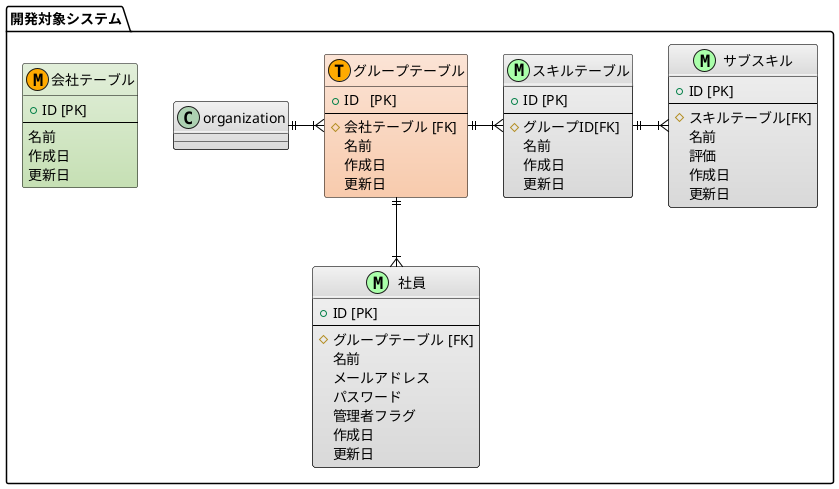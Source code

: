 @startuml

/'
  図の中で目立たせたいエンティティに着色するための
  色の名前（定数）を定義します。
'/
!define MAIN_ENTITY #E2EFDA-C6E0B4
!define MAIN_ENTITY_2 #FCE4D6-F8CBAD

/' 他の色も、用途が分りやすいように名前をつけます。 '/
!define METAL #F2F2F2-D9D9D9
!define MASTER_MARK_COLOR AAFFAA
!define TRANSACTION_MARK_COLOR FFAA00

/'
  デフォルトのスタイルを設定します。
  この場合の指定は class です。entity ではエラーになります。
'/
skinparam class {
    BackgroundColor METAL
    BorderColor Black
    ArrowColor Black
}

package "開発対象システム" as target_system {
    /'
      マスターテーブルを M、トランザクションを T などと安直にしていますが、
      チーム内でルールを決めればなんでも良いと思います。交差テーブルは "I" とか。
      角丸四角形が描けない代替です。
      １文字なら "主" とか "従" とか日本語でも OK だったのが受ける。
     '/
    entity "会社テーブル" as company <<M,TRANSACTION_MARK_COLOR>> MAIN_ENTITY {
        + ID [PK]
        --
        名前
        作成日
        更新日
    }

    entity "グループテーブル" as group <<T,TRANSACTION_MARK_COLOR>> MAIN_ENTITY_2 {
        + ID   [PK]
        --
        # 会社テーブル [FK]
        名前
        作成日
        更新日
    }

    entity "社員" as user <<M,MASTER_MARK_COLOR>> {
        + ID [PK]
        --
        # グループテーブル [FK]
        名前
        メールアドレス
        パスワード
        管理者フラグ
        作成日
        更新日
    }

    entity "スキルテーブル" as skill <<M,MASTER_MARK_COLOR>> {
        + ID [PK]
        --
        # グループID[FK]
        名前
        作成日
        更新日
    }

    entity "サブスキル" as subskill <<M,MASTER_MARK_COLOR>> {
        + ID [PK]
        --
        # スキルテーブル[FK]
        名前
        評価
        作成日
        更新日
    }

    organization ||-ri-|{   group
    group ||-do-|{  user
    group ||-ri-|{ skill
    skill ||-ri-|{ subskill
}



/'note bottom of customer : コメントは\nこんなふうに書きます'/


@enduml
